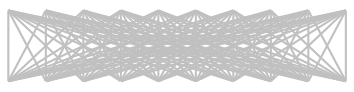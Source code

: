 graph "thing" {
   bgcolor=transparent
   edge [color=grey]
   node [shape=point color=white width=0.0]

    {0 1 2 3 4 5 6 7 8 9 0} -- {a b c d e f g h i j}
   
}
